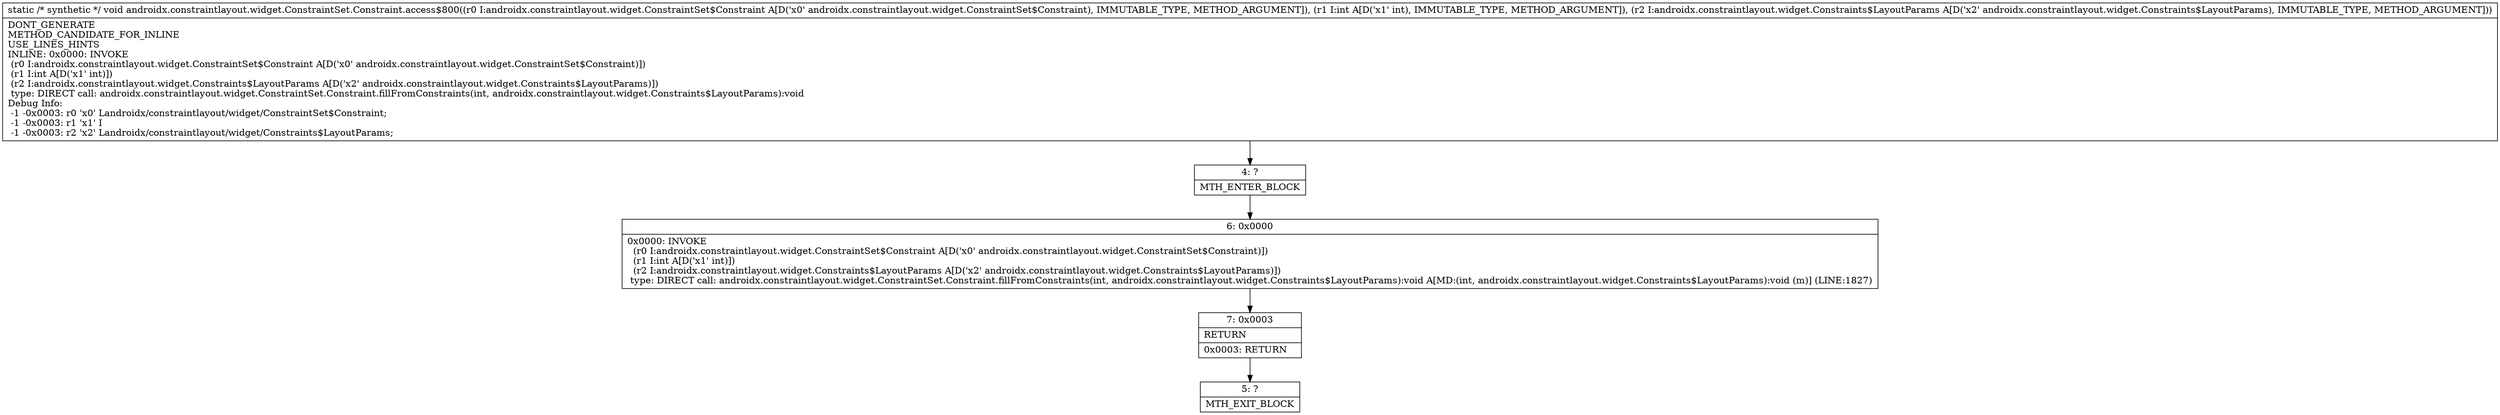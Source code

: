 digraph "CFG forandroidx.constraintlayout.widget.ConstraintSet.Constraint.access$800(Landroidx\/constraintlayout\/widget\/ConstraintSet$Constraint;ILandroidx\/constraintlayout\/widget\/Constraints$LayoutParams;)V" {
Node_4 [shape=record,label="{4\:\ ?|MTH_ENTER_BLOCK\l}"];
Node_6 [shape=record,label="{6\:\ 0x0000|0x0000: INVOKE  \l  (r0 I:androidx.constraintlayout.widget.ConstraintSet$Constraint A[D('x0' androidx.constraintlayout.widget.ConstraintSet$Constraint)])\l  (r1 I:int A[D('x1' int)])\l  (r2 I:androidx.constraintlayout.widget.Constraints$LayoutParams A[D('x2' androidx.constraintlayout.widget.Constraints$LayoutParams)])\l type: DIRECT call: androidx.constraintlayout.widget.ConstraintSet.Constraint.fillFromConstraints(int, androidx.constraintlayout.widget.Constraints$LayoutParams):void A[MD:(int, androidx.constraintlayout.widget.Constraints$LayoutParams):void (m)] (LINE:1827)\l}"];
Node_7 [shape=record,label="{7\:\ 0x0003|RETURN\l|0x0003: RETURN   \l}"];
Node_5 [shape=record,label="{5\:\ ?|MTH_EXIT_BLOCK\l}"];
MethodNode[shape=record,label="{static \/* synthetic *\/ void androidx.constraintlayout.widget.ConstraintSet.Constraint.access$800((r0 I:androidx.constraintlayout.widget.ConstraintSet$Constraint A[D('x0' androidx.constraintlayout.widget.ConstraintSet$Constraint), IMMUTABLE_TYPE, METHOD_ARGUMENT]), (r1 I:int A[D('x1' int), IMMUTABLE_TYPE, METHOD_ARGUMENT]), (r2 I:androidx.constraintlayout.widget.Constraints$LayoutParams A[D('x2' androidx.constraintlayout.widget.Constraints$LayoutParams), IMMUTABLE_TYPE, METHOD_ARGUMENT]))  | DONT_GENERATE\lMETHOD_CANDIDATE_FOR_INLINE\lUSE_LINES_HINTS\lINLINE: 0x0000: INVOKE  \l  (r0 I:androidx.constraintlayout.widget.ConstraintSet$Constraint A[D('x0' androidx.constraintlayout.widget.ConstraintSet$Constraint)])\l  (r1 I:int A[D('x1' int)])\l  (r2 I:androidx.constraintlayout.widget.Constraints$LayoutParams A[D('x2' androidx.constraintlayout.widget.Constraints$LayoutParams)])\l type: DIRECT call: androidx.constraintlayout.widget.ConstraintSet.Constraint.fillFromConstraints(int, androidx.constraintlayout.widget.Constraints$LayoutParams):void\lDebug Info:\l  \-1 \-0x0003: r0 'x0' Landroidx\/constraintlayout\/widget\/ConstraintSet$Constraint;\l  \-1 \-0x0003: r1 'x1' I\l  \-1 \-0x0003: r2 'x2' Landroidx\/constraintlayout\/widget\/Constraints$LayoutParams;\l}"];
MethodNode -> Node_4;Node_4 -> Node_6;
Node_6 -> Node_7;
Node_7 -> Node_5;
}


